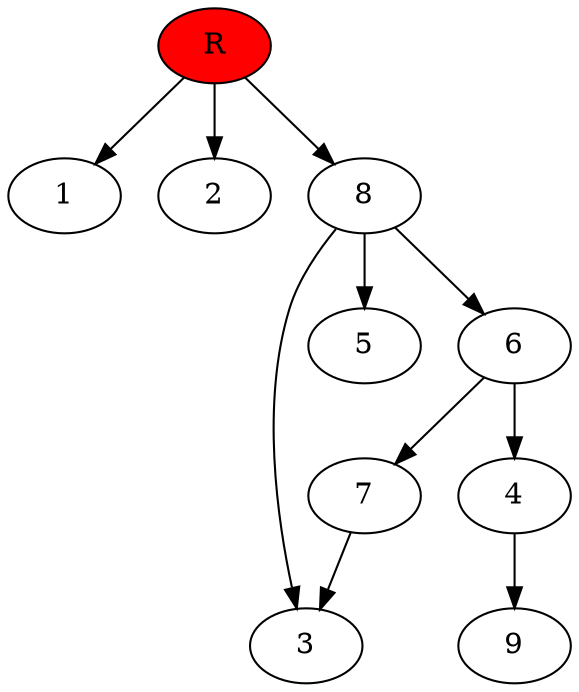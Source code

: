 digraph prb8445 {
	1
	2
	3
	4
	5
	6
	7
	8
	R [fillcolor="#ff0000" style=filled]
	4 -> 9
	6 -> 4
	6 -> 7
	7 -> 3
	8 -> 3
	8 -> 5
	8 -> 6
	R -> 1
	R -> 2
	R -> 8
}
